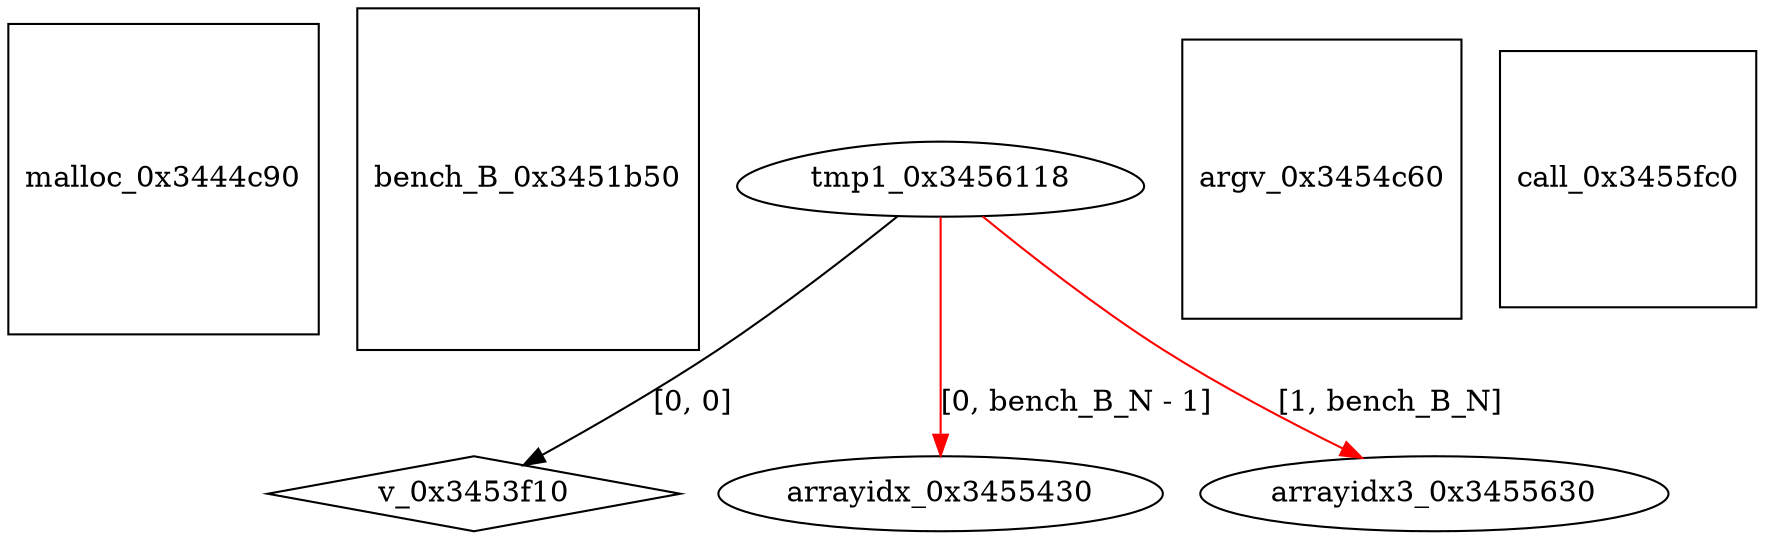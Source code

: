 digraph grafico {
"malloc_0x3444c90" [shape=square];
"bench_B_0x3451b50" [shape=square];
"v_0x3453f10" [shape=diamond];
"tmp1_0x3456118" -> "v_0x3453f10" [label="[0, 0]"];
"argv_0x3454c60" [shape=square];
"arrayidx_0x3455430" [shape=ellipse];
"tmp1_0x3456118" -> "arrayidx_0x3455430" [label="[0, bench_B_N - 1]",color=red];
"arrayidx3_0x3455630" [shape=ellipse];
"tmp1_0x3456118" -> "arrayidx3_0x3455630" [label="[1, bench_B_N]",color=red];
"call_0x3455fc0" [shape=square];
"tmp1_0x3456118" [shape=egg];
}